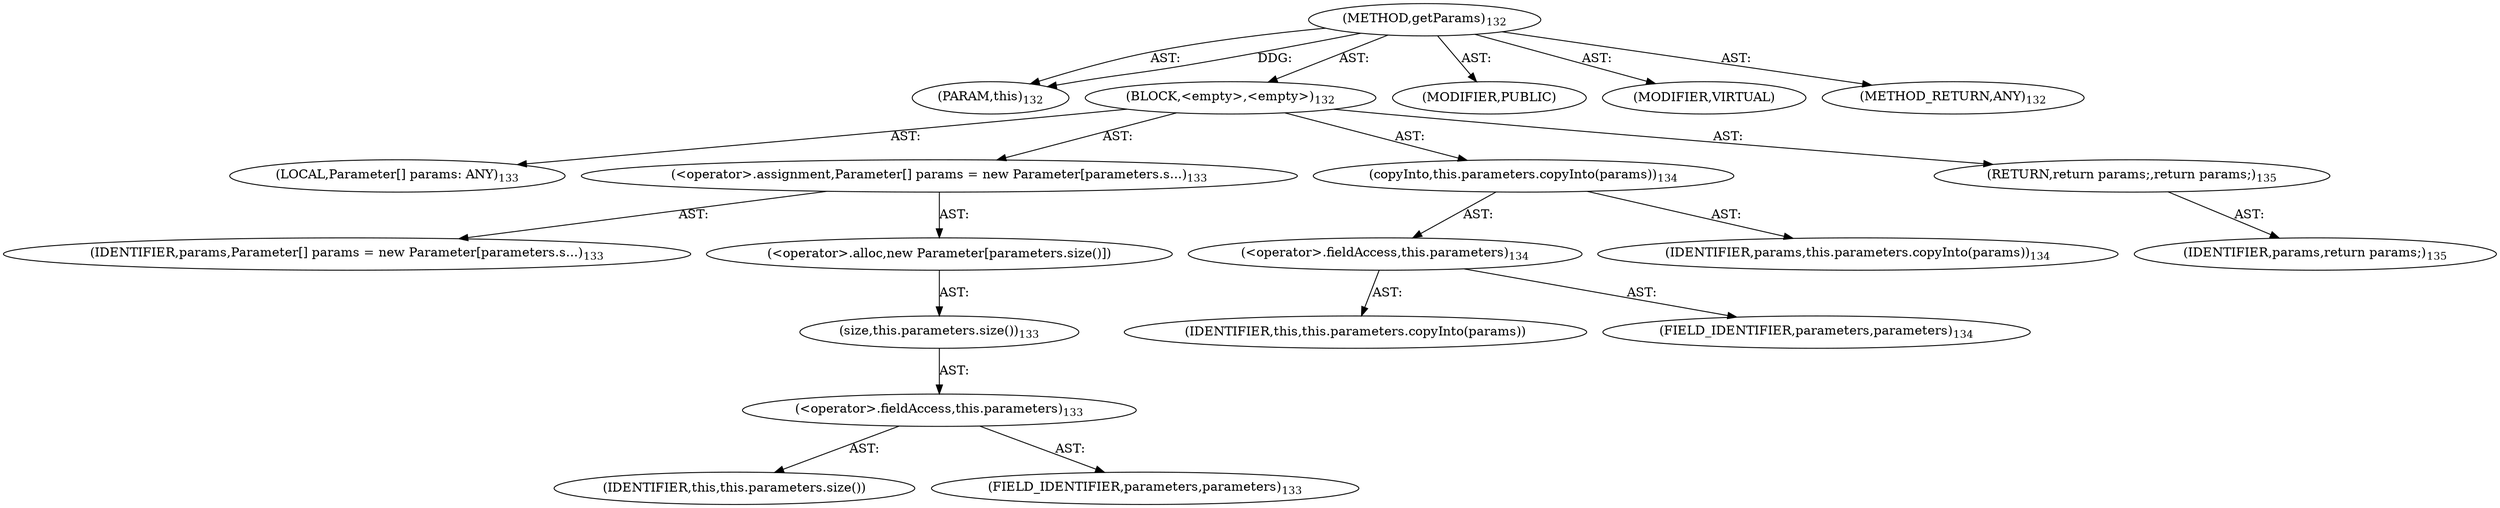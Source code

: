 digraph "getParams" {  
"111669149703" [label = <(METHOD,getParams)<SUB>132</SUB>> ]
"115964117004" [label = <(PARAM,this)<SUB>132</SUB>> ]
"25769803789" [label = <(BLOCK,&lt;empty&gt;,&lt;empty&gt;)<SUB>132</SUB>> ]
"94489280512" [label = <(LOCAL,Parameter[] params: ANY)<SUB>133</SUB>> ]
"30064771105" [label = <(&lt;operator&gt;.assignment,Parameter[] params = new Parameter[parameters.s...)<SUB>133</SUB>> ]
"68719476765" [label = <(IDENTIFIER,params,Parameter[] params = new Parameter[parameters.s...)<SUB>133</SUB>> ]
"30064771106" [label = <(&lt;operator&gt;.alloc,new Parameter[parameters.size()])> ]
"30064771107" [label = <(size,this.parameters.size())<SUB>133</SUB>> ]
"30064771108" [label = <(&lt;operator&gt;.fieldAccess,this.parameters)<SUB>133</SUB>> ]
"68719476766" [label = <(IDENTIFIER,this,this.parameters.size())> ]
"55834574859" [label = <(FIELD_IDENTIFIER,parameters,parameters)<SUB>133</SUB>> ]
"30064771109" [label = <(copyInto,this.parameters.copyInto(params))<SUB>134</SUB>> ]
"30064771110" [label = <(&lt;operator&gt;.fieldAccess,this.parameters)<SUB>134</SUB>> ]
"68719476767" [label = <(IDENTIFIER,this,this.parameters.copyInto(params))> ]
"55834574860" [label = <(FIELD_IDENTIFIER,parameters,parameters)<SUB>134</SUB>> ]
"68719476768" [label = <(IDENTIFIER,params,this.parameters.copyInto(params))<SUB>134</SUB>> ]
"146028888067" [label = <(RETURN,return params;,return params;)<SUB>135</SUB>> ]
"68719476769" [label = <(IDENTIFIER,params,return params;)<SUB>135</SUB>> ]
"133143986193" [label = <(MODIFIER,PUBLIC)> ]
"133143986194" [label = <(MODIFIER,VIRTUAL)> ]
"128849018887" [label = <(METHOD_RETURN,ANY)<SUB>132</SUB>> ]
  "111669149703" -> "115964117004"  [ label = "AST: "] 
  "111669149703" -> "25769803789"  [ label = "AST: "] 
  "111669149703" -> "133143986193"  [ label = "AST: "] 
  "111669149703" -> "133143986194"  [ label = "AST: "] 
  "111669149703" -> "128849018887"  [ label = "AST: "] 
  "25769803789" -> "94489280512"  [ label = "AST: "] 
  "25769803789" -> "30064771105"  [ label = "AST: "] 
  "25769803789" -> "30064771109"  [ label = "AST: "] 
  "25769803789" -> "146028888067"  [ label = "AST: "] 
  "30064771105" -> "68719476765"  [ label = "AST: "] 
  "30064771105" -> "30064771106"  [ label = "AST: "] 
  "30064771106" -> "30064771107"  [ label = "AST: "] 
  "30064771107" -> "30064771108"  [ label = "AST: "] 
  "30064771108" -> "68719476766"  [ label = "AST: "] 
  "30064771108" -> "55834574859"  [ label = "AST: "] 
  "30064771109" -> "30064771110"  [ label = "AST: "] 
  "30064771109" -> "68719476768"  [ label = "AST: "] 
  "30064771110" -> "68719476767"  [ label = "AST: "] 
  "30064771110" -> "55834574860"  [ label = "AST: "] 
  "146028888067" -> "68719476769"  [ label = "AST: "] 
  "111669149703" -> "115964117004"  [ label = "DDG: "] 
}
